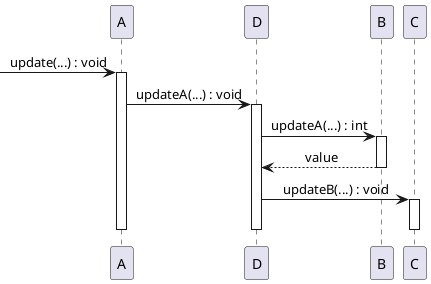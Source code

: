 @startuml ex_cfd_after_seq
skinparam SequenceMessageAlignment center

-> A : update(...) : void
activate A
A -> D : updateA(...) : void
activate D
D -> B : updateA(...) : int
activate B
B --> D : value 
deactivate B

D -> C : updateB(...) : void
activate C
deactivate C

deactivate D
deactivate A


@enduml